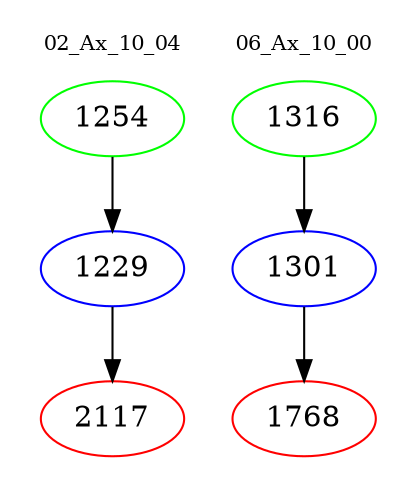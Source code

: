 digraph{
subgraph cluster_0 {
color = white
label = "02_Ax_10_04";
fontsize=10;
T0_1254 [label="1254", color="green"]
T0_1254 -> T0_1229 [color="black"]
T0_1229 [label="1229", color="blue"]
T0_1229 -> T0_2117 [color="black"]
T0_2117 [label="2117", color="red"]
}
subgraph cluster_1 {
color = white
label = "06_Ax_10_00";
fontsize=10;
T1_1316 [label="1316", color="green"]
T1_1316 -> T1_1301 [color="black"]
T1_1301 [label="1301", color="blue"]
T1_1301 -> T1_1768 [color="black"]
T1_1768 [label="1768", color="red"]
}
}
